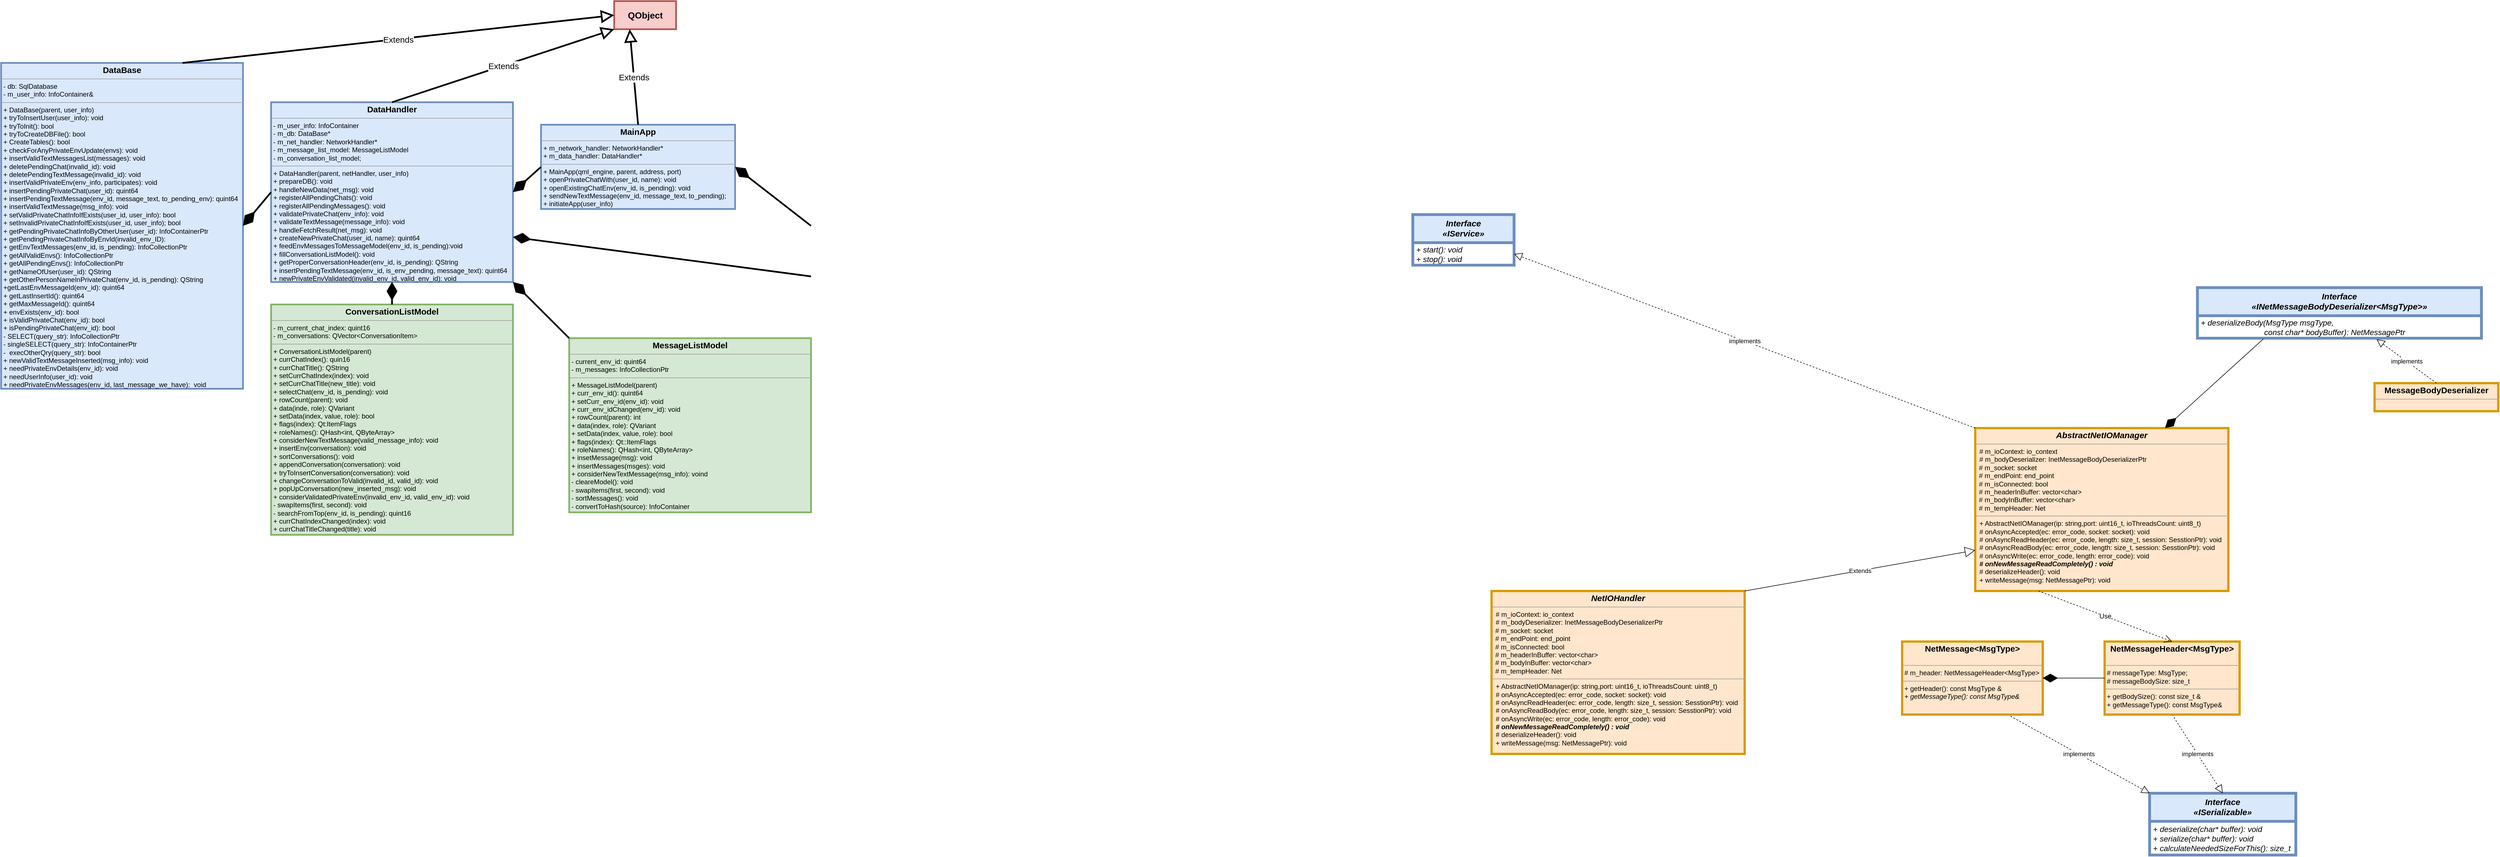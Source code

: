<mxfile version="20.7.4" type="device"><diagram id="sXblih1Cm_EjUUd2Y5S6" name="Page-1"><mxGraphModel dx="2899" dy="1107" grid="1" gridSize="10" guides="1" tooltips="1" connect="1" arrows="1" fold="1" page="1" pageScale="1" pageWidth="850" pageHeight="1100" math="0" shadow="0"><root><mxCell id="0"/><mxCell id="1" parent="0"/><mxCell id="-sMq-lGWVEUFxw4-Y03J-1" value="&lt;p style=&quot;margin:0px;margin-top:4px;text-align:center;&quot;&gt;&lt;b style=&quot;&quot;&gt;&lt;font style=&quot;font-size: 15px;&quot;&gt;MainApp&lt;/font&gt;&lt;/b&gt;&lt;/p&gt;&lt;hr size=&quot;1&quot;&gt;&lt;p style=&quot;margin:0px;margin-left:4px;&quot;&gt;+ m_network_handler: NetworkHandler*&lt;/p&gt;&lt;p style=&quot;margin:0px;margin-left:4px;&quot;&gt;+ m_data_handler: DataHandler*&lt;/p&gt;&lt;hr size=&quot;1&quot;&gt;&lt;p style=&quot;margin:0px;margin-left:4px;&quot;&gt;+ MainApp(qml_engine, parent, address, port)&lt;br&gt;&lt;/p&gt;&lt;p style=&quot;margin:0px;margin-left:4px;&quot;&gt;+ openPrivateChatWith(user_id, name): void&lt;/p&gt;&lt;p style=&quot;margin:0px;margin-left:4px;&quot;&gt;+ openExistingChatEnv(env_id, is_pending): void&lt;/p&gt;&lt;p style=&quot;margin:0px;margin-left:4px;&quot;&gt;+ sendNewTextMessage(env_id, message_text, to_pending);&lt;/p&gt;&lt;p style=&quot;margin:0px;margin-left:4px;&quot;&gt;+ initiateApp(user_info)&lt;/p&gt;" style="verticalAlign=top;align=left;overflow=fill;fontSize=12;fontFamily=Helvetica;html=1;fillColor=#dae8fc;strokeColor=#6c8ebf;strokeWidth=3;" parent="1" vertex="1"><mxGeometry x="240" y="310" width="345" height="150" as="geometry"/></mxCell><mxCell id="-sMq-lGWVEUFxw4-Y03J-5" value="&lt;p style=&quot;margin:0px;margin-top:4px;text-align:center;&quot;&gt;&lt;b&gt;&lt;font style=&quot;font-size: 15px;&quot;&gt;DataHandler&lt;/font&gt;&lt;/b&gt;&lt;/p&gt;&lt;hr size=&quot;1&quot;&gt;&lt;p style=&quot;margin:0px;margin-left:4px;&quot;&gt;- m_user_info: InfoContainer&lt;/p&gt;&lt;p style=&quot;margin:0px;margin-left:4px;&quot;&gt;- m_db: DataBase*&lt;/p&gt;&lt;p style=&quot;margin:0px;margin-left:4px;&quot;&gt;- m_net_handler: NetworkHandler*&lt;/p&gt;&lt;p style=&quot;margin:0px;margin-left:4px;&quot;&gt;- m_message_list_model: MessageListModel&lt;/p&gt;&lt;p style=&quot;margin:0px;margin-left:4px;&quot;&gt;- m_conversation_list_model;&lt;/p&gt;&lt;hr size=&quot;1&quot;&gt;&lt;p style=&quot;margin:0px;margin-left:4px;&quot;&gt;+ DataHandler(parent, netHandler, user_info)&lt;/p&gt;&lt;p style=&quot;margin:0px;margin-left:4px;&quot;&gt;+ prepareDB(): void&lt;/p&gt;&lt;p style=&quot;margin:0px;margin-left:4px;&quot;&gt;+ handleNewData(net_msg): void&lt;/p&gt;&lt;p style=&quot;margin:0px;margin-left:4px;&quot;&gt;+ registerAllPendingChats(): void&lt;/p&gt;&lt;p style=&quot;margin:0px;margin-left:4px;&quot;&gt;+ registerAllPendingMessages(): void&lt;/p&gt;&lt;p style=&quot;margin:0px;margin-left:4px;&quot;&gt;+ validatePrivateChat(env_info): void&lt;/p&gt;&lt;p style=&quot;margin:0px;margin-left:4px;&quot;&gt;+ validateTextMessage(message_info): void&lt;/p&gt;&lt;p style=&quot;margin:0px;margin-left:4px;&quot;&gt;+ handleFetchResult(net_msg): void&lt;/p&gt;&lt;p style=&quot;margin:0px;margin-left:4px;&quot;&gt;+ createNewPrivateChat(user_id, name): quint64&lt;/p&gt;&lt;p style=&quot;margin:0px;margin-left:4px;&quot;&gt;+ feedEnvMessagesToMessageModel(env_id, is_pending):void&lt;/p&gt;&lt;p style=&quot;margin:0px;margin-left:4px;&quot;&gt;+ fillConversationListModel(): void&lt;/p&gt;&lt;p style=&quot;margin:0px;margin-left:4px;&quot;&gt;+ getProperConversationHeader(env_id, is_pending): QString&lt;/p&gt;&lt;p style=&quot;margin:0px;margin-left:4px;&quot;&gt;+ insertPendingTextMessage(env_id, is_env_pending, message_text): quint64&lt;/p&gt;&lt;p style=&quot;margin:0px;margin-left:4px;&quot;&gt;+ newPrivateEnvValidated(invalid_env_id, valid_env_id): void&lt;/p&gt;" style="verticalAlign=top;align=left;overflow=fill;fontSize=12;fontFamily=Helvetica;html=1;fillColor=#dae8fc;strokeColor=#6c8ebf;strokeWidth=3;" parent="1" vertex="1"><mxGeometry x="-240" y="270" width="430" height="320" as="geometry"/></mxCell><mxCell id="-sMq-lGWVEUFxw4-Y03J-6" value="&lt;p style=&quot;margin:0px;margin-top:4px;text-align:center;&quot;&gt;&lt;b&gt;&lt;font style=&quot;font-size: 15px;&quot;&gt;DataBase&lt;/font&gt;&lt;/b&gt;&lt;/p&gt;&lt;hr size=&quot;1&quot;&gt;&lt;p style=&quot;margin:0px;margin-left:4px;&quot;&gt;- db: SqlDatabase&lt;br&gt;&lt;/p&gt;&lt;p style=&quot;margin:0px;margin-left:4px;&quot;&gt;- m_user_info: InfoContainer&amp;amp;&lt;/p&gt;&lt;hr size=&quot;1&quot;&gt;&lt;p style=&quot;margin:0px;margin-left:4px;&quot;&gt;+ DataBase(parent, user_info)&lt;br&gt;&lt;/p&gt;&lt;p style=&quot;margin:0px;margin-left:4px;&quot;&gt;+ tryToInsertUser(user_info): void&lt;/p&gt;&lt;p style=&quot;margin:0px;margin-left:4px;&quot;&gt;+ tryToInit(): bool&lt;/p&gt;&lt;p style=&quot;margin:0px;margin-left:4px;&quot;&gt;+ tryToCreateDBFile(): bool&lt;/p&gt;&lt;p style=&quot;margin:0px;margin-left:4px;&quot;&gt;+ CreateTables(): bool&lt;/p&gt;&lt;p style=&quot;margin:0px;margin-left:4px;&quot;&gt;+ checkForAnyPrivateEnvUpdate(envs): void&lt;/p&gt;&lt;p style=&quot;margin:0px;margin-left:4px;&quot;&gt;+ insertValidTextMessagesList(messages): void&lt;/p&gt;&lt;p style=&quot;margin:0px;margin-left:4px;&quot;&gt;+ deletePendingChat(invalid_id): void&lt;/p&gt;&lt;p style=&quot;margin:0px;margin-left:4px;&quot;&gt;+ deletePendingTextMessage(invalid_id): void&lt;/p&gt;&lt;p style=&quot;margin:0px;margin-left:4px;&quot;&gt;+ insertValidPrivateEnv(env_info, participates): void&lt;/p&gt;&lt;p style=&quot;margin:0px;margin-left:4px;&quot;&gt;+ insertPendingPrivateChat(user_id): quint64&lt;/p&gt;&lt;p style=&quot;margin:0px;margin-left:4px;&quot;&gt;+ insertPendingTextMessage(env_id, message_text, to_pending_env): quint64&lt;/p&gt;&lt;p style=&quot;margin:0px;margin-left:4px;&quot;&gt;+ insertValidTextMessage(msg_info): void&lt;/p&gt;&lt;p style=&quot;margin:0px;margin-left:4px;&quot;&gt;+ setValidPrivateChatInfoIfExists(user_id, user_info): bool&lt;/p&gt;&lt;p style=&quot;margin:0px;margin-left:4px;&quot;&gt;+ setInvalidPrivateChatInfoIfExists(user_id, user_info); bool&lt;/p&gt;&lt;p style=&quot;margin:0px;margin-left:4px;&quot;&gt;+ getPendingPrivateChatInfoByOtherUser(user_id): InfoContainerPtr&lt;/p&gt;&lt;p style=&quot;margin:0px;margin-left:4px;&quot;&gt;+ getPendingPrivateChatInfoByEnvId(invalid_env_ID):&lt;/p&gt;&lt;p style=&quot;margin:0px;margin-left:4px;&quot;&gt;+ getEnvTextMessages(env_id, is_pending): InfoCollectionPtr&lt;/p&gt;&lt;p style=&quot;margin:0px;margin-left:4px;&quot;&gt;+ getAllValidEnvs(): InfoCollectionPtr&lt;/p&gt;&lt;p style=&quot;margin:0px;margin-left:4px;&quot;&gt;+ getAllPendingEnvs(): InfoCollectionPtr&lt;/p&gt;&lt;p style=&quot;margin:0px;margin-left:4px;&quot;&gt;+ getNameOfUser(user_id): QString&lt;/p&gt;&lt;p style=&quot;margin:0px;margin-left:4px;&quot;&gt;+ getOtherPersonNameInPrivateChat(env_id, is_pending): QString&lt;/p&gt;&lt;p style=&quot;margin:0px;margin-left:4px;&quot;&gt;+getLastEnvMessageId(env_id): quint64&lt;/p&gt;&lt;p style=&quot;margin:0px;margin-left:4px;&quot;&gt;+ getLastInsertId(): quint64&lt;/p&gt;&lt;p style=&quot;margin:0px;margin-left:4px;&quot;&gt;+ getMaxMessageId(): quint64&lt;/p&gt;&lt;p style=&quot;margin:0px;margin-left:4px;&quot;&gt;+ envExists(env_id): bool&lt;/p&gt;&lt;p style=&quot;margin:0px;margin-left:4px;&quot;&gt;+ isValidPrivateChat(env_id): bool&lt;/p&gt;&lt;p style=&quot;margin:0px;margin-left:4px;&quot;&gt;+ isPendingPrivateChat(env_id): bool&lt;/p&gt;&lt;p style=&quot;margin:0px;margin-left:4px;&quot;&gt;- SELECT(query_str): InfoCollectionPtr&lt;/p&gt;&lt;p style=&quot;margin:0px;margin-left:4px;&quot;&gt;- singleSELECT(query_str): InfoContainerPtr&lt;/p&gt;&lt;p style=&quot;margin:0px;margin-left:4px;&quot;&gt;-&amp;nbsp; execOtherQry(query_str): bool&lt;/p&gt;&lt;p style=&quot;margin:0px;margin-left:4px;&quot;&gt;&lt;span style=&quot;background-color: initial;&quot;&gt;+ newValidTextMessageInserted(msg_info): void&lt;/span&gt;&lt;/p&gt;&lt;p style=&quot;margin:0px;margin-left:4px;&quot;&gt;&lt;span style=&quot;background-color: initial;&quot;&gt;+ needPrivateEnvDetails(env_id): void&lt;/span&gt;&lt;/p&gt;&lt;p style=&quot;margin:0px;margin-left:4px;&quot;&gt;+ needUserInfo(user_id): void&lt;/p&gt;&lt;p style=&quot;margin:0px;margin-left:4px;&quot;&gt;+ needPrivateEnvMessages(env_id, last_message_we_have):&amp;nbsp; void&lt;/p&gt;&lt;p style=&quot;margin:0px;margin-left:4px;&quot;&gt;&lt;span style=&quot;background-color: initial;&quot;&gt;&lt;br&gt;&lt;/span&gt;&lt;/p&gt;&lt;p style=&quot;margin:0px;margin-left:4px;&quot;&gt;&lt;br&gt;&lt;/p&gt;" style="verticalAlign=top;align=left;overflow=fill;fontSize=12;fontFamily=Helvetica;html=1;fillColor=#dae8fc;strokeColor=#6c8ebf;strokeWidth=3;" parent="1" vertex="1"><mxGeometry x="-720" y="200" width="430" height="580" as="geometry"/></mxCell><mxCell id="-sMq-lGWVEUFxw4-Y03J-12" value="" style="endArrow=diamondThin;endFill=1;endSize=24;html=1;rounded=0;entryX=1;entryY=0.5;entryDx=0;entryDy=0;exitX=0;exitY=0.5;exitDx=0;exitDy=0;fillColor=#dae8fc;strokeColor=#000000;strokeWidth=3;" parent="1" target="-sMq-lGWVEUFxw4-Y03J-1" edge="1"><mxGeometry width="160" relative="1" as="geometry"><mxPoint x="720" y="490" as="sourcePoint"/><mxPoint x="560.0" y="760.0" as="targetPoint"/></mxGeometry></mxCell><mxCell id="-sMq-lGWVEUFxw4-Y03J-13" value="" style="endArrow=diamondThin;endFill=1;endSize=24;html=1;rounded=0;entryX=1;entryY=0.5;entryDx=0;entryDy=0;exitX=0;exitY=0.5;exitDx=0;exitDy=0;fillColor=#dae8fc;strokeColor=#000000;strokeWidth=3;" parent="1" source="-sMq-lGWVEUFxw4-Y03J-1" target="-sMq-lGWVEUFxw4-Y03J-5" edge="1"><mxGeometry width="160" relative="1" as="geometry"><mxPoint x="700.0" y="470.0" as="sourcePoint"/><mxPoint x="590.0" y="475.0" as="targetPoint"/></mxGeometry></mxCell><mxCell id="-sMq-lGWVEUFxw4-Y03J-14" value="" style="endArrow=diamondThin;endFill=1;endSize=24;html=1;rounded=0;entryX=1;entryY=0.5;entryDx=0;entryDy=0;exitX=0;exitY=0.5;exitDx=0;exitDy=0;fillColor=#dae8fc;strokeColor=#000000;strokeWidth=3;" parent="1" source="-sMq-lGWVEUFxw4-Y03J-5" target="-sMq-lGWVEUFxw4-Y03J-6" edge="1"><mxGeometry width="160" relative="1" as="geometry"><mxPoint x="245.0" y="475.0" as="sourcePoint"/><mxPoint x="200.0" y="610.0" as="targetPoint"/></mxGeometry></mxCell><mxCell id="-sMq-lGWVEUFxw4-Y03J-15" value="&lt;p style=&quot;margin:0px;margin-top:4px;text-align:center;&quot;&gt;&lt;b style=&quot;&quot;&gt;&lt;font style=&quot;font-size: 15px;&quot;&gt;ConversationListModel&lt;/font&gt;&lt;/b&gt;&lt;/p&gt;&lt;hr size=&quot;1&quot;&gt;&lt;p style=&quot;margin:0px;margin-left:4px;&quot;&gt;- m_current_chat_index: quint16&lt;/p&gt;&lt;p style=&quot;margin:0px;margin-left:4px;&quot;&gt;- m_conversations: QVector&amp;lt;ConversationItem&amp;gt;&lt;/p&gt;&lt;hr size=&quot;1&quot;&gt;&lt;p style=&quot;margin:0px;margin-left:4px;&quot;&gt;+ ConversationListModel(parent)&lt;/p&gt;&lt;p style=&quot;margin:0px;margin-left:4px;&quot;&gt;+ currChatIndex(): quin16&lt;/p&gt;&lt;p style=&quot;margin:0px;margin-left:4px;&quot;&gt;+ currChatTitle(): QString&lt;/p&gt;&lt;p style=&quot;margin:0px;margin-left:4px;&quot;&gt;+ setCurrChatIndex(index): void&lt;/p&gt;&lt;p style=&quot;margin:0px;margin-left:4px;&quot;&gt;+ setCurrChatTitle(new_title): void&lt;/p&gt;&lt;p style=&quot;margin:0px;margin-left:4px;&quot;&gt;+ selectChat(env_id, is_pending): void&lt;/p&gt;&lt;p style=&quot;margin:0px;margin-left:4px;&quot;&gt;+ rowCount(parent): void&lt;/p&gt;&lt;p style=&quot;margin:0px;margin-left:4px;&quot;&gt;+ data(inde, role): QVariant&lt;/p&gt;&lt;p style=&quot;margin:0px;margin-left:4px;&quot;&gt;+ setData(index, value, role): bool&lt;/p&gt;&lt;p style=&quot;margin:0px;margin-left:4px;&quot;&gt;+ flags(index): Qt:ItemFlags&lt;/p&gt;&lt;p style=&quot;margin:0px;margin-left:4px;&quot;&gt;+ roleNames(): QHash&amp;lt;int, QByteArray&amp;gt;&lt;/p&gt;&lt;p style=&quot;margin:0px;margin-left:4px;&quot;&gt;+ considerNewTextMessage(valid_message_info): void&lt;/p&gt;&lt;p style=&quot;margin:0px;margin-left:4px;&quot;&gt;+ insertEnv(conversation): void&lt;/p&gt;&lt;p style=&quot;margin:0px;margin-left:4px;&quot;&gt;+ sortConversations(): void&lt;/p&gt;&lt;p style=&quot;margin:0px;margin-left:4px;&quot;&gt;+ appendConversation(conversation): void&lt;/p&gt;&lt;p style=&quot;margin:0px;margin-left:4px;&quot;&gt;+ tryToInsertConversation(conversation): void&lt;/p&gt;&lt;p style=&quot;margin:0px;margin-left:4px;&quot;&gt;+ changeConversationToValid(invalid_id, valid_id): void&lt;/p&gt;&lt;p style=&quot;margin:0px;margin-left:4px;&quot;&gt;+ popUpConversation(new_inserted_msg): void&lt;/p&gt;&lt;p style=&quot;margin:0px;margin-left:4px;&quot;&gt;+ considerValidatedPrivateEnv(invalid_env_id, valid_env_id): void&lt;/p&gt;&lt;p style=&quot;margin:0px;margin-left:4px;&quot;&gt;- swapItems(first, second): void&lt;/p&gt;&lt;p style=&quot;margin:0px;margin-left:4px;&quot;&gt;- searchFromTop(env_id, is_pending): quint16&lt;/p&gt;&lt;p style=&quot;margin:0px;margin-left:4px;&quot;&gt;+ currChatIndexChanged(index): void&lt;/p&gt;&lt;p style=&quot;margin:0px;margin-left:4px;&quot;&gt;+ currChatTitleChanged(title): void&lt;/p&gt;" style="verticalAlign=top;align=left;overflow=fill;fontSize=12;fontFamily=Helvetica;html=1;fillColor=#d5e8d4;strokeColor=#82b366;strokeWidth=3;" parent="1" vertex="1"><mxGeometry x="-240" y="630" width="430" height="410" as="geometry"/></mxCell><mxCell id="-sMq-lGWVEUFxw4-Y03J-17" value="&lt;p style=&quot;margin:0px;margin-top:4px;text-align:center;&quot;&gt;&lt;b style=&quot;&quot;&gt;&lt;font style=&quot;font-size: 15px;&quot;&gt;MessageListModel&lt;/font&gt;&lt;/b&gt;&lt;/p&gt;&lt;hr size=&quot;1&quot;&gt;&lt;p style=&quot;margin:0px;margin-left:4px;&quot;&gt;- current_env_id: quint64&lt;/p&gt;&lt;p style=&quot;margin:0px;margin-left:4px;&quot;&gt;- m_messages: InfoCollectionPtr&lt;/p&gt;&lt;hr size=&quot;1&quot;&gt;&lt;p style=&quot;margin:0px;margin-left:4px;&quot;&gt;+ MessageListModel(parent)&lt;br&gt;&lt;/p&gt;&lt;p style=&quot;margin:0px;margin-left:4px;&quot;&gt;+ curr_env_id(): quint64&lt;/p&gt;&lt;p style=&quot;margin:0px;margin-left:4px;&quot;&gt;+ setCurr_env_id(env_id): void&lt;/p&gt;&lt;p style=&quot;margin:0px;margin-left:4px;&quot;&gt;+ curr_env_idChanged(env_id): void&lt;/p&gt;&lt;p style=&quot;margin:0px;margin-left:4px;&quot;&gt;+ rowCount(parent): int&lt;/p&gt;&lt;p style=&quot;margin:0px;margin-left:4px;&quot;&gt;+ data(index, role): QVariant&lt;/p&gt;&lt;p style=&quot;margin:0px;margin-left:4px;&quot;&gt;+ setData(index, value, role): bool&lt;/p&gt;&lt;p style=&quot;margin:0px;margin-left:4px;&quot;&gt;+ flags(index): Qt::ItemFlags&lt;/p&gt;&lt;p style=&quot;margin:0px;margin-left:4px;&quot;&gt;+ roleNames(): QHash&amp;lt;int, QByteArray&amp;gt;&lt;/p&gt;&lt;p style=&quot;margin:0px;margin-left:4px;&quot;&gt;+ insetMessage(msg): void&lt;/p&gt;&lt;p style=&quot;margin:0px;margin-left:4px;&quot;&gt;+ insertMessages(msges): void&lt;/p&gt;&lt;p style=&quot;margin:0px;margin-left:4px;&quot;&gt;+ considerNewTextMessage(msg_info): voind&lt;/p&gt;&lt;p style=&quot;margin:0px;margin-left:4px;&quot;&gt;- cleareModel(): void&lt;/p&gt;&lt;p style=&quot;margin:0px;margin-left:4px;&quot;&gt;- swapItems(first, second): void&lt;/p&gt;&lt;p style=&quot;margin:0px;margin-left:4px;&quot;&gt;- sortMessages(): void&lt;/p&gt;&lt;p style=&quot;margin:0px;margin-left:4px;&quot;&gt;- convertToHash(source): InfoContainer&lt;/p&gt;&lt;p style=&quot;margin:0px;margin-left:4px;&quot;&gt;&lt;br&gt;&lt;/p&gt;" style="verticalAlign=top;align=left;overflow=fill;fontSize=12;fontFamily=Helvetica;html=1;fillColor=#d5e8d4;strokeColor=#82b366;strokeWidth=3;" parent="1" vertex="1"><mxGeometry x="290" y="690" width="430" height="310" as="geometry"/></mxCell><mxCell id="-sMq-lGWVEUFxw4-Y03J-18" value="" style="endArrow=diamondThin;endFill=1;endSize=24;html=1;rounded=0;entryX=1;entryY=1;entryDx=0;entryDy=0;exitX=0;exitY=0;exitDx=0;exitDy=0;strokeWidth=3;strokeColor=#000000;" parent="1" source="-sMq-lGWVEUFxw4-Y03J-17" target="-sMq-lGWVEUFxw4-Y03J-5" edge="1"><mxGeometry width="160" relative="1" as="geometry"><mxPoint x="245" y="475" as="sourcePoint"/><mxPoint x="190" y="490" as="targetPoint"/></mxGeometry></mxCell><mxCell id="-sMq-lGWVEUFxw4-Y03J-19" value="" style="endArrow=diamondThin;endFill=1;endSize=24;html=1;rounded=0;entryX=0.5;entryY=1;entryDx=0;entryDy=0;exitX=0.5;exitY=0;exitDx=0;exitDy=0;strokeWidth=3;strokeColor=#000000;" parent="1" source="-sMq-lGWVEUFxw4-Y03J-15" target="-sMq-lGWVEUFxw4-Y03J-5" edge="1"><mxGeometry width="160" relative="1" as="geometry"><mxPoint x="245" y="475" as="sourcePoint"/><mxPoint x="190" y="490" as="targetPoint"/></mxGeometry></mxCell><mxCell id="-sMq-lGWVEUFxw4-Y03J-20" value="&lt;font style=&quot;font-size: 16px;&quot;&gt;&lt;b&gt;QObject&lt;/b&gt;&lt;/font&gt;" style="html=1;strokeWidth=3;fontSize=15;fillColor=#f8cecc;strokeColor=#b85450;" parent="1" vertex="1"><mxGeometry x="370" y="90" width="110" height="50" as="geometry"/></mxCell><mxCell id="-sMq-lGWVEUFxw4-Y03J-21" value="Extends" style="endArrow=block;endSize=16;endFill=0;html=1;rounded=0;strokeWidth=3;fontSize=15;entryX=0;entryY=0.5;entryDx=0;entryDy=0;exitX=0.75;exitY=0;exitDx=0;exitDy=0;" parent="1" source="-sMq-lGWVEUFxw4-Y03J-6" target="-sMq-lGWVEUFxw4-Y03J-20" edge="1"><mxGeometry width="160" relative="1" as="geometry"><mxPoint x="-20" y="110" as="sourcePoint"/><mxPoint x="140" y="110" as="targetPoint"/></mxGeometry></mxCell><mxCell id="-sMq-lGWVEUFxw4-Y03J-22" value="Extends" style="endArrow=block;endSize=16;endFill=0;html=1;rounded=0;strokeWidth=3;fontSize=15;entryX=0;entryY=1;entryDx=0;entryDy=0;exitX=0.5;exitY=0;exitDx=0;exitDy=0;" parent="1" source="-sMq-lGWVEUFxw4-Y03J-5" target="-sMq-lGWVEUFxw4-Y03J-20" edge="1"><mxGeometry width="160" relative="1" as="geometry"><mxPoint x="-387.5" y="210" as="sourcePoint"/><mxPoint x="260" y="135" as="targetPoint"/></mxGeometry></mxCell><mxCell id="-sMq-lGWVEUFxw4-Y03J-23" value="Extends" style="endArrow=block;endSize=16;endFill=0;html=1;rounded=0;strokeWidth=3;fontSize=15;entryX=0.25;entryY=1;entryDx=0;entryDy=0;exitX=0.5;exitY=0;exitDx=0;exitDy=0;" parent="1" source="-sMq-lGWVEUFxw4-Y03J-1" target="-sMq-lGWVEUFxw4-Y03J-20" edge="1"><mxGeometry width="160" relative="1" as="geometry"><mxPoint x="-25" y="330" as="sourcePoint"/><mxPoint x="260" y="160" as="targetPoint"/></mxGeometry></mxCell><mxCell id="-sMq-lGWVEUFxw4-Y03J-28" value="" style="endArrow=diamondThin;endFill=1;endSize=24;html=1;rounded=0;entryX=1;entryY=0.75;entryDx=0;entryDy=0;exitX=0;exitY=0.75;exitDx=0;exitDy=0;strokeWidth=3;strokeColor=#000000;" parent="1" target="-sMq-lGWVEUFxw4-Y03J-5" edge="1"><mxGeometry width="160" relative="1" as="geometry"><mxPoint x="720" y="580" as="sourcePoint"/><mxPoint x="200" y="600" as="targetPoint"/></mxGeometry></mxCell><mxCell id="Fy_NAjWSYuyMLhCZj15C-22" value="&lt;p style=&quot;margin:0px;margin-top:4px;text-align:center;&quot;&gt;&lt;font style=&quot;font-size: 15px;&quot;&gt;&lt;b style=&quot;&quot;&gt;&lt;i&gt;AbstractNetIOManager&lt;/i&gt;&lt;/b&gt;&lt;/font&gt;&lt;/p&gt;&lt;hr size=&quot;1&quot;&gt;&lt;p style=&quot;margin:0px;margin-left:4px;&quot;&gt;&lt;span style=&quot;background-color: initial;&quot;&gt;&amp;nbsp;# m_ioContext: io_context&lt;/span&gt;&lt;br&gt;&lt;/p&gt;&lt;p style=&quot;margin:0px;margin-left:4px;&quot;&gt;&lt;span style=&quot;background-color: initial;&quot;&gt;&amp;nbsp;# m_bodyDeserializer: InetMessageBodyDeserializerPtr&lt;/span&gt;&lt;br&gt;&lt;/p&gt;&amp;nbsp; # m_socket: socket&lt;br&gt;&amp;nbsp; # m_endPoint: end_point&lt;br&gt;&amp;nbsp; # m_isConnected: bool&lt;br&gt;&amp;nbsp; # m_headerInBuffer: vector&amp;lt;char&amp;gt;&lt;br&gt;&amp;nbsp; # m_bodyInBuffer: vector&amp;lt;char&amp;gt;&lt;br&gt;&amp;nbsp; # m_tempHeader: Net&lt;br&gt;&lt;hr size=&quot;1&quot;&gt;&lt;p style=&quot;margin:0px;margin-left:4px;&quot;&gt;&amp;nbsp;+ AbstractNetIOManager(ip: string,port: uint16_t, ioThreadsCount: uint8_t)&lt;/p&gt;&lt;p style=&quot;margin:0px;margin-left:4px;&quot;&gt;&amp;nbsp;# onAsyncAccepted(ec: error_code, socket: socket): void&lt;/p&gt;&lt;p style=&quot;margin:0px;margin-left:4px;&quot;&gt;&amp;nbsp;# onAsyncReadHeader(ec: error_code, length: size_t, session: SesstionPtr): void&lt;/p&gt;&lt;p style=&quot;margin:0px;margin-left:4px;&quot;&gt;&amp;nbsp;# onAsyncReadBody(ec: error_code, length: size_t, session: SesstionPtr): void&lt;/p&gt;&lt;p style=&quot;margin:0px;margin-left:4px;&quot;&gt;&amp;nbsp;# onAsyncWrite(ec: error_code, length: error_code): void&lt;/p&gt;&lt;p style=&quot;margin:0px;margin-left:4px;&quot;&gt;&amp;nbsp;&lt;i&gt;&lt;b&gt;# onNewMessageReadCompletely() : void&lt;/b&gt;&lt;/i&gt;&lt;/p&gt;&lt;p style=&quot;margin:0px;margin-left:4px;&quot;&gt;&lt;b style=&quot;font-style: italic;&quot;&gt;&amp;nbsp;&lt;/b&gt;# deserializeHeader(): void&lt;/p&gt;&lt;p style=&quot;margin:0px;margin-left:4px;&quot;&gt;&amp;nbsp;+ writeMessage(msg: NetMessagePtr): void&lt;/p&gt;&lt;p style=&quot;margin:0px;margin-left:4px;&quot;&gt;&lt;br&gt;&lt;/p&gt;" style="verticalAlign=top;align=left;overflow=fill;fontSize=12;fontFamily=Helvetica;html=1;fillColor=#ffe6cc;strokeColor=#d79b00;gradientColor=none;fillStyle=auto;strokeWidth=4;" vertex="1" parent="1"><mxGeometry x="2790" y="850" width="450" height="290" as="geometry"/></mxCell><mxCell id="Fy_NAjWSYuyMLhCZj15C-23" value="Interface&#10;«IService»" style="swimlane;fontStyle=3;align=center;verticalAlign=top;childLayout=stackLayout;horizontal=1;startSize=50;horizontalStack=0;resizeParent=1;resizeParentMax=0;resizeLast=0;collapsible=1;marginBottom=0;fillColor=#dae8fc;strokeColor=#6c8ebf;strokeWidth=5;fontSize=15;" vertex="1" parent="1"><mxGeometry x="1790" y="470" width="180" height="90" as="geometry"><mxRectangle x="540" y="-300" width="110" height="40" as="alternateBounds"/></mxGeometry></mxCell><mxCell id="Fy_NAjWSYuyMLhCZj15C-24" value="+ start(): void&#10;+ stop(): void" style="text;strokeColor=none;fillColor=none;align=left;verticalAlign=middle;spacingLeft=4;spacingRight=4;overflow=hidden;rotatable=0;points=[[0,0.5],[1,0.5]];portConstraint=eastwest;fontColor=#000000;fontSize=14;strokeWidth=1;horizontal=1;fontStyle=2" vertex="1" parent="Fy_NAjWSYuyMLhCZj15C-23"><mxGeometry y="50" width="180" height="40" as="geometry"/></mxCell><mxCell id="Fy_NAjWSYuyMLhCZj15C-25" value="implements" style="endArrow=block;dashed=1;endFill=0;endSize=12;html=1;rounded=0;fontColor=#000000;entryX=1;entryY=0.5;entryDx=0;entryDy=0;exitX=0;exitY=0;exitDx=0;exitDy=0;" edge="1" parent="1" source="Fy_NAjWSYuyMLhCZj15C-22" target="Fy_NAjWSYuyMLhCZj15C-24"><mxGeometry width="160" relative="1" as="geometry"><mxPoint x="2035" y="1611" as="sourcePoint"/><mxPoint x="2303.81" y="1303" as="targetPoint"/></mxGeometry></mxCell><mxCell id="Fy_NAjWSYuyMLhCZj15C-26" value="Interface&#10;«ISerializable»" style="swimlane;fontStyle=3;align=center;verticalAlign=top;childLayout=stackLayout;horizontal=1;startSize=50;horizontalStack=0;resizeParent=1;resizeParentMax=0;resizeLast=0;collapsible=1;marginBottom=0;fillColor=#dae8fc;strokeColor=#6c8ebf;strokeWidth=5;fontSize=15;" vertex="1" parent="1"><mxGeometry x="3100" y="1500" width="260" height="110" as="geometry"><mxRectangle x="570" y="-80" width="110" height="40" as="alternateBounds"/></mxGeometry></mxCell><mxCell id="Fy_NAjWSYuyMLhCZj15C-27" value="+ deserialize(char* buffer): void&#10;+ serialize(char* buffer): void&#10;+ calculateNeededSizeForThis(): size_t" style="text;strokeColor=none;fillColor=none;align=left;verticalAlign=middle;spacingLeft=4;spacingRight=4;overflow=hidden;rotatable=0;points=[[0,0.5],[1,0.5]];portConstraint=eastwest;fontColor=#000000;fontSize=14;strokeWidth=1;horizontal=1;fontStyle=2" vertex="1" parent="Fy_NAjWSYuyMLhCZj15C-26"><mxGeometry y="50" width="260" height="60" as="geometry"/></mxCell><mxCell id="Fy_NAjWSYuyMLhCZj15C-30" value="&lt;span style=&quot;color: rgb(0, 0, 0); font-family: Helvetica; font-size: 11px; font-style: normal; font-variant-ligatures: normal; font-variant-caps: normal; font-weight: 400; letter-spacing: normal; orphans: 2; text-align: center; text-indent: 0px; text-transform: none; widows: 2; word-spacing: 0px; -webkit-text-stroke-width: 0px; background-color: rgb(255, 255, 255); text-decoration-thickness: initial; text-decoration-style: initial; text-decoration-color: initial; float: none; display: inline !important;&quot;&gt;implements&lt;/span&gt;" style="endArrow=block;dashed=1;endFill=0;endSize=12;html=1;rounded=0;fontColor=#000000;entryX=0;entryY=0;entryDx=0;entryDy=0;exitX=0.75;exitY=1;exitDx=0;exitDy=0;" edge="1" parent="1" source="Fy_NAjWSYuyMLhCZj15C-36" target="Fy_NAjWSYuyMLhCZj15C-26"><mxGeometry width="160" relative="1" as="geometry"><mxPoint x="2635.0" y="1270" as="sourcePoint"/><mxPoint x="2658.01" y="1525.91" as="targetPoint"/></mxGeometry></mxCell><mxCell id="Fy_NAjWSYuyMLhCZj15C-32" value="Interface&#10;«INetMessageBodyDeserializer&lt;MsgType&gt;»" style="swimlane;fontStyle=3;align=center;verticalAlign=top;childLayout=stackLayout;horizontal=1;startSize=50;horizontalStack=0;resizeParent=1;resizeParentMax=0;resizeLast=0;collapsible=1;marginBottom=0;fillColor=#dae8fc;strokeColor=#6c8ebf;strokeWidth=5;fontSize=15;fontColor=#000000;" vertex="1" parent="1"><mxGeometry x="3185" y="600" width="505" height="90" as="geometry"><mxRectangle x="570" y="-80" width="110" height="40" as="alternateBounds"/></mxGeometry></mxCell><mxCell id="Fy_NAjWSYuyMLhCZj15C-33" value="+ deserializeBody(MsgType msgType,&#10;                             const char* bodyBuffer): NetMessagePtr" style="text;strokeColor=none;fillColor=none;align=left;verticalAlign=middle;spacingLeft=4;spacingRight=4;overflow=hidden;rotatable=0;points=[[0,0.5],[1,0.5]];portConstraint=eastwest;fontColor=#000000;fontSize=14;strokeWidth=1;horizontal=1;fontStyle=2" vertex="1" parent="Fy_NAjWSYuyMLhCZj15C-32"><mxGeometry y="50" width="505" height="40" as="geometry"/></mxCell><mxCell id="Fy_NAjWSYuyMLhCZj15C-34" value="&lt;span style=&quot;color: rgb(0, 0, 0); font-family: Helvetica; font-size: 11px; font-style: normal; font-variant-ligatures: normal; font-variant-caps: normal; font-weight: 400; letter-spacing: normal; orphans: 2; text-align: center; text-indent: 0px; text-transform: none; widows: 2; word-spacing: 0px; -webkit-text-stroke-width: 0px; background-color: rgb(255, 255, 255); text-decoration-thickness: initial; text-decoration-style: initial; text-decoration-color: initial; float: none; display: inline !important;&quot;&gt;implements&lt;/span&gt;" style="endArrow=block;dashed=1;endFill=0;endSize=12;html=1;rounded=0;fontColor=#000000;exitX=0.5;exitY=1;exitDx=0;exitDy=0;entryX=0.5;entryY=0;entryDx=0;entryDy=0;" edge="1" parent="1" source="Fy_NAjWSYuyMLhCZj15C-35" target="Fy_NAjWSYuyMLhCZj15C-26"><mxGeometry width="160" relative="1" as="geometry"><mxPoint x="2950.0" y="1270" as="sourcePoint"/><mxPoint x="2736.55" y="1158.86" as="targetPoint"/></mxGeometry></mxCell><object label="&lt;p style=&quot;margin:0px;margin-top:4px;text-align:center;&quot;&gt;&lt;b style=&quot;background-color: initial;&quot;&gt;&lt;font style=&quot;font-size: 15px;&quot;&gt;NetMessageHeader&amp;lt;MsgType&amp;gt;&lt;/font&gt;&lt;/b&gt;&lt;br&gt;&lt;/p&gt;&lt;br&gt;&lt;hr size=&quot;1&quot;&gt;&lt;p style=&quot;margin:0px;margin-left:4px;&quot;&gt;# messageType: MsgType;&lt;/p&gt;&lt;p style=&quot;margin:0px;margin-left:4px;&quot;&gt;# messageBodySize: size_t&lt;/p&gt;&lt;hr size=&quot;1&quot;&gt;&lt;p style=&quot;margin: 0px 0px 0px 4px;&quot;&gt;+ getBodySize(): const size_t &amp;amp;&lt;/p&gt;&lt;p style=&quot;margin: 0px 0px 0px 4px;&quot;&gt;+ getMessageType(): const MsgType&amp;amp;&lt;/p&gt;" id="Fy_NAjWSYuyMLhCZj15C-35"><mxCell style="verticalAlign=top;align=left;overflow=fill;fontSize=12;fontFamily=Helvetica;html=1;fillColor=#ffe6cc;strokeColor=#d79b00;gradientColor=none;fillStyle=auto;strokeWidth=4;" vertex="1" parent="1"><mxGeometry x="3020" y="1230" width="240" height="130" as="geometry"/></mxCell></object><object label="&lt;p style=&quot;margin:0px;margin-top:4px;text-align:center;&quot;&gt;&lt;b style=&quot;background-color: initial;&quot;&gt;&lt;font style=&quot;font-size: 15px;&quot;&gt;NetMessage&amp;lt;MsgType&amp;gt;&lt;/font&gt;&lt;/b&gt;&lt;br&gt;&lt;/p&gt;&lt;br&gt;&lt;hr size=&quot;1&quot;&gt;&lt;p style=&quot;margin:0px;margin-left:4px;&quot;&gt;# m_header: NetMessageHeader&amp;lt;MsgType&amp;gt;&lt;br&gt;&lt;/p&gt;&lt;hr size=&quot;1&quot;&gt;&lt;p style=&quot;margin: 0px 0px 0px 4px;&quot;&gt;+ getHeader(): const MsgType &amp;amp;&lt;/p&gt;&lt;p style=&quot;margin: 0px 0px 0px 4px;&quot;&gt;&lt;i&gt;+ getMessageType(): const MsgType&amp;amp;&lt;/i&gt;&lt;/p&gt;" id="Fy_NAjWSYuyMLhCZj15C-36"><mxCell style="verticalAlign=top;align=left;overflow=fill;fontSize=12;fontFamily=Helvetica;html=1;fillColor=#ffe6cc;strokeColor=#d79b00;gradientColor=none;fillStyle=auto;strokeWidth=4;" vertex="1" parent="1"><mxGeometry x="2660" y="1230" width="250" height="130" as="geometry"/></mxCell></object><object label="&lt;p style=&quot;margin: 4px 0px 0px;&quot;&gt;&lt;/p&gt;&lt;div style=&quot;text-align: center;&quot;&gt;&lt;span style=&quot;font-size: 15px;&quot;&gt;&lt;b&gt;MessageBodyDeserializer&lt;/b&gt;&lt;/span&gt;&lt;/div&gt;&lt;hr size=&quot;1&quot;&gt;&lt;p style=&quot;margin:0px;margin-left:4px;&quot;&gt;&lt;/p&gt;&lt;p style=&quot;margin: 0px 0px 0px 4px;&quot;&gt;&lt;br&gt;&lt;/p&gt;" id="Fy_NAjWSYuyMLhCZj15C-42"><mxCell style="verticalAlign=top;align=left;overflow=fill;fontSize=12;fontFamily=Helvetica;html=1;fillColor=#ffe6cc;strokeColor=#d79b00;gradientColor=none;fillStyle=auto;strokeWidth=4;" vertex="1" parent="1"><mxGeometry x="3500" y="770" width="220" height="50" as="geometry"/></mxCell></object><mxCell id="Fy_NAjWSYuyMLhCZj15C-43" value="implements" style="endArrow=block;dashed=1;endFill=0;endSize=12;html=1;rounded=0;fontColor=#000000;entryX=0.631;entryY=1.052;entryDx=0;entryDy=0;entryPerimeter=0;exitX=0.5;exitY=0;exitDx=0;exitDy=0;" edge="1" parent="1" source="Fy_NAjWSYuyMLhCZj15C-42" target="Fy_NAjWSYuyMLhCZj15C-33"><mxGeometry width="160" relative="1" as="geometry"><mxPoint x="3135" y="950" as="sourcePoint"/><mxPoint x="2820.35" y="760.99" as="targetPoint"/></mxGeometry></mxCell><mxCell id="Fy_NAjWSYuyMLhCZj15C-51" value="" style="endArrow=diamondThin;endFill=1;endSize=24;html=1;rounded=0;entryX=0.75;entryY=0;entryDx=0;entryDy=0;exitX=0.232;exitY=1.034;exitDx=0;exitDy=0;exitPerimeter=0;" edge="1" parent="1" source="Fy_NAjWSYuyMLhCZj15C-33" target="Fy_NAjWSYuyMLhCZj15C-22"><mxGeometry width="160" relative="1" as="geometry"><mxPoint x="2625" y="1280" as="sourcePoint"/><mxPoint x="2800" y="1130" as="targetPoint"/></mxGeometry></mxCell><mxCell id="Fy_NAjWSYuyMLhCZj15C-54" value="Use" style="endArrow=open;endSize=12;dashed=1;html=1;rounded=0;fontFamily=Helvetica;fontSize=12;fontColor=default;exitX=0.25;exitY=1;exitDx=0;exitDy=0;entryX=0.5;entryY=0;entryDx=0;entryDy=0;" edge="1" parent="1" source="Fy_NAjWSYuyMLhCZj15C-22" target="Fy_NAjWSYuyMLhCZj15C-35"><mxGeometry width="160" relative="1" as="geometry"><mxPoint x="3137.5" y="1130" as="sourcePoint"/><mxPoint x="3050" y="1270" as="targetPoint"/></mxGeometry></mxCell><mxCell id="Fy_NAjWSYuyMLhCZj15C-56" value="" style="endArrow=diamondThin;endFill=1;endSize=24;html=1;rounded=0;entryX=1;entryY=0.5;entryDx=0;entryDy=0;exitX=0;exitY=0.5;exitDx=0;exitDy=0;" edge="1" parent="1" source="Fy_NAjWSYuyMLhCZj15C-35" target="Fy_NAjWSYuyMLhCZj15C-36"><mxGeometry width="160" relative="1" as="geometry"><mxPoint x="2710" y="1480" as="sourcePoint"/><mxPoint x="2870" y="1480" as="targetPoint"/></mxGeometry></mxCell><mxCell id="Fy_NAjWSYuyMLhCZj15C-57" value="&lt;p style=&quot;margin:0px;margin-top:4px;text-align:center;&quot;&gt;&lt;span style=&quot;font-size: 15px;&quot;&gt;&lt;b&gt;&lt;i&gt;NetIOHandler&lt;/i&gt;&lt;/b&gt;&lt;/span&gt;&lt;/p&gt;&lt;hr size=&quot;1&quot;&gt;&lt;p style=&quot;margin:0px;margin-left:4px;&quot;&gt;&lt;span style=&quot;background-color: initial;&quot;&gt;&amp;nbsp;# m_ioContext: io_context&lt;/span&gt;&lt;br&gt;&lt;/p&gt;&lt;p style=&quot;margin:0px;margin-left:4px;&quot;&gt;&lt;span style=&quot;background-color: initial;&quot;&gt;&amp;nbsp;# m_bodyDeserializer: InetMessageBodyDeserializerPtr&lt;/span&gt;&lt;br&gt;&lt;/p&gt;&amp;nbsp; # m_socket: socket&lt;br&gt;&amp;nbsp; # m_endPoint: end_point&lt;br&gt;&amp;nbsp; # m_isConnected: bool&lt;br&gt;&amp;nbsp; # m_headerInBuffer: vector&amp;lt;char&amp;gt;&lt;br&gt;&amp;nbsp; # m_bodyInBuffer: vector&amp;lt;char&amp;gt;&lt;br&gt;&amp;nbsp; # m_tempHeader: Net&lt;br&gt;&lt;hr size=&quot;1&quot;&gt;&lt;p style=&quot;margin:0px;margin-left:4px;&quot;&gt;&amp;nbsp;+ AbstractNetIOManager(ip: string,port: uint16_t, ioThreadsCount: uint8_t)&lt;/p&gt;&lt;p style=&quot;margin:0px;margin-left:4px;&quot;&gt;&amp;nbsp;# onAsyncAccepted(ec: error_code, socket: socket): void&lt;/p&gt;&lt;p style=&quot;margin:0px;margin-left:4px;&quot;&gt;&amp;nbsp;# onAsyncReadHeader(ec: error_code, length: size_t, session: SesstionPtr): void&lt;/p&gt;&lt;p style=&quot;margin:0px;margin-left:4px;&quot;&gt;&amp;nbsp;# onAsyncReadBody(ec: error_code, length: size_t, session: SesstionPtr): void&lt;/p&gt;&lt;p style=&quot;margin:0px;margin-left:4px;&quot;&gt;&amp;nbsp;# onAsyncWrite(ec: error_code, length: error_code): void&lt;/p&gt;&lt;p style=&quot;margin:0px;margin-left:4px;&quot;&gt;&amp;nbsp;&lt;i&gt;&lt;b&gt;# onNewMessageReadCompletely() : void&lt;/b&gt;&lt;/i&gt;&lt;/p&gt;&lt;p style=&quot;margin:0px;margin-left:4px;&quot;&gt;&lt;b style=&quot;font-style: italic;&quot;&gt;&amp;nbsp;&lt;/b&gt;# deserializeHeader(): void&lt;/p&gt;&lt;p style=&quot;margin:0px;margin-left:4px;&quot;&gt;&amp;nbsp;+ writeMessage(msg: NetMessagePtr): void&lt;/p&gt;&lt;p style=&quot;margin:0px;margin-left:4px;&quot;&gt;&lt;br&gt;&lt;/p&gt;" style="verticalAlign=top;align=left;overflow=fill;fontSize=12;fontFamily=Helvetica;html=1;fillColor=#ffe6cc;strokeColor=#d79b00;gradientColor=none;fillStyle=auto;strokeWidth=4;" vertex="1" parent="1"><mxGeometry x="1930" y="1140" width="450" height="290" as="geometry"/></mxCell><mxCell id="Fy_NAjWSYuyMLhCZj15C-60" value="Extends" style="endArrow=block;endSize=16;endFill=0;html=1;rounded=0;entryX=0;entryY=0.75;entryDx=0;entryDy=0;exitX=1;exitY=0;exitDx=0;exitDy=0;" edge="1" parent="1" source="Fy_NAjWSYuyMLhCZj15C-57" target="Fy_NAjWSYuyMLhCZj15C-22"><mxGeometry width="160" relative="1" as="geometry"><mxPoint x="2170" y="1050" as="sourcePoint"/><mxPoint x="2330" y="1050" as="targetPoint"/></mxGeometry></mxCell></root></mxGraphModel></diagram></mxfile>